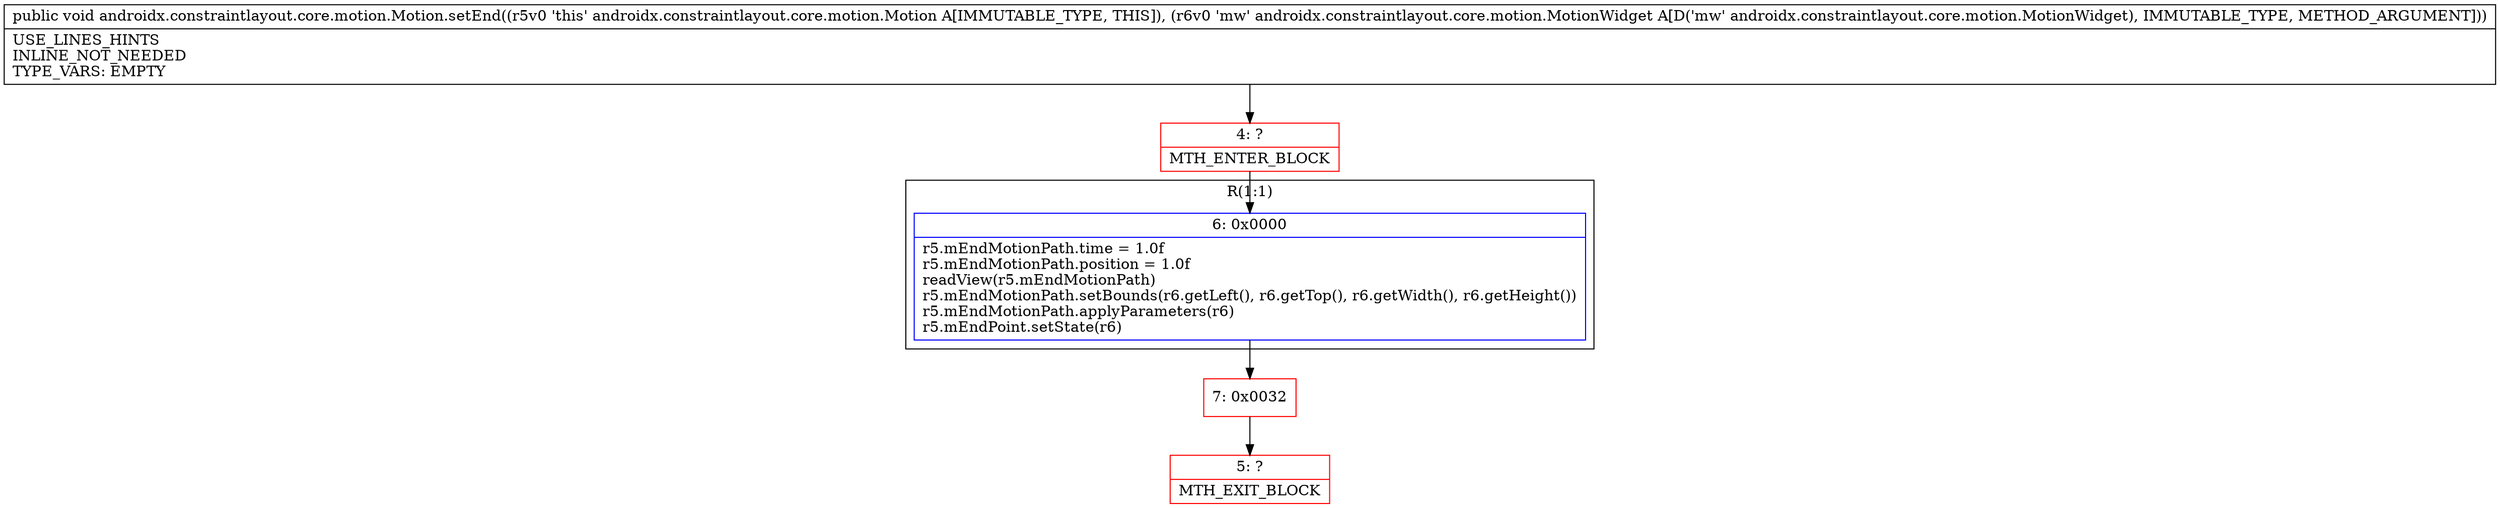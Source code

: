 digraph "CFG forandroidx.constraintlayout.core.motion.Motion.setEnd(Landroidx\/constraintlayout\/core\/motion\/MotionWidget;)V" {
subgraph cluster_Region_156112477 {
label = "R(1:1)";
node [shape=record,color=blue];
Node_6 [shape=record,label="{6\:\ 0x0000|r5.mEndMotionPath.time = 1.0f\lr5.mEndMotionPath.position = 1.0f\lreadView(r5.mEndMotionPath)\lr5.mEndMotionPath.setBounds(r6.getLeft(), r6.getTop(), r6.getWidth(), r6.getHeight())\lr5.mEndMotionPath.applyParameters(r6)\lr5.mEndPoint.setState(r6)\l}"];
}
Node_4 [shape=record,color=red,label="{4\:\ ?|MTH_ENTER_BLOCK\l}"];
Node_7 [shape=record,color=red,label="{7\:\ 0x0032}"];
Node_5 [shape=record,color=red,label="{5\:\ ?|MTH_EXIT_BLOCK\l}"];
MethodNode[shape=record,label="{public void androidx.constraintlayout.core.motion.Motion.setEnd((r5v0 'this' androidx.constraintlayout.core.motion.Motion A[IMMUTABLE_TYPE, THIS]), (r6v0 'mw' androidx.constraintlayout.core.motion.MotionWidget A[D('mw' androidx.constraintlayout.core.motion.MotionWidget), IMMUTABLE_TYPE, METHOD_ARGUMENT]))  | USE_LINES_HINTS\lINLINE_NOT_NEEDED\lTYPE_VARS: EMPTY\l}"];
MethodNode -> Node_4;Node_6 -> Node_7;
Node_4 -> Node_6;
Node_7 -> Node_5;
}

